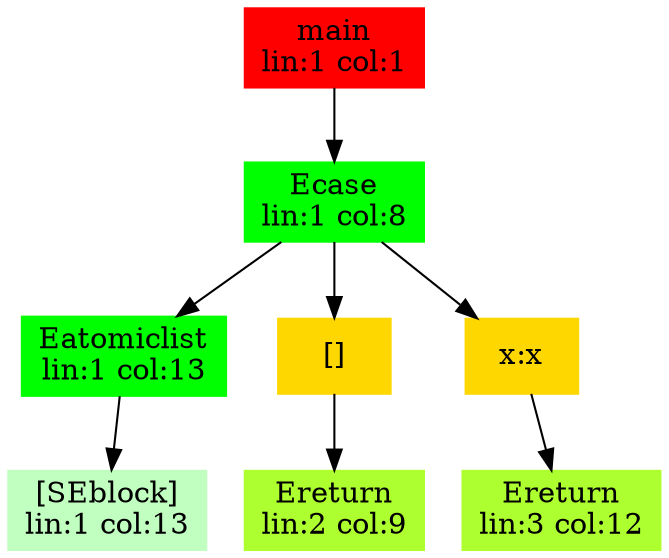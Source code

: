 digraph G {
node [shape=box]
0 [label="main
lin:1 col:1",color=red, style=filled]
1 [label="Ecase
lin:1 col:8",color=green,style=filled]
0 -> 1
2 [label="Eatomiclist
lin:1 col:13",color=green,style=filled]
1 -> 2
3 [label="[SEblock]
lin:1 col:13",color=darkseagreen1,style=filled]
2 -> 3
4 [label="[]",color=gold,style=filled]
1 -> 4
5 [label="Ereturn
lin:2 col:9",color=greenyellow,style=filled]
4 -> 5
6 [label="x:x",color=gold,style=filled]
1 -> 6
7 [label="Ereturn
lin:3 col:12",color=greenyellow,style=filled]
6 -> 7

}
